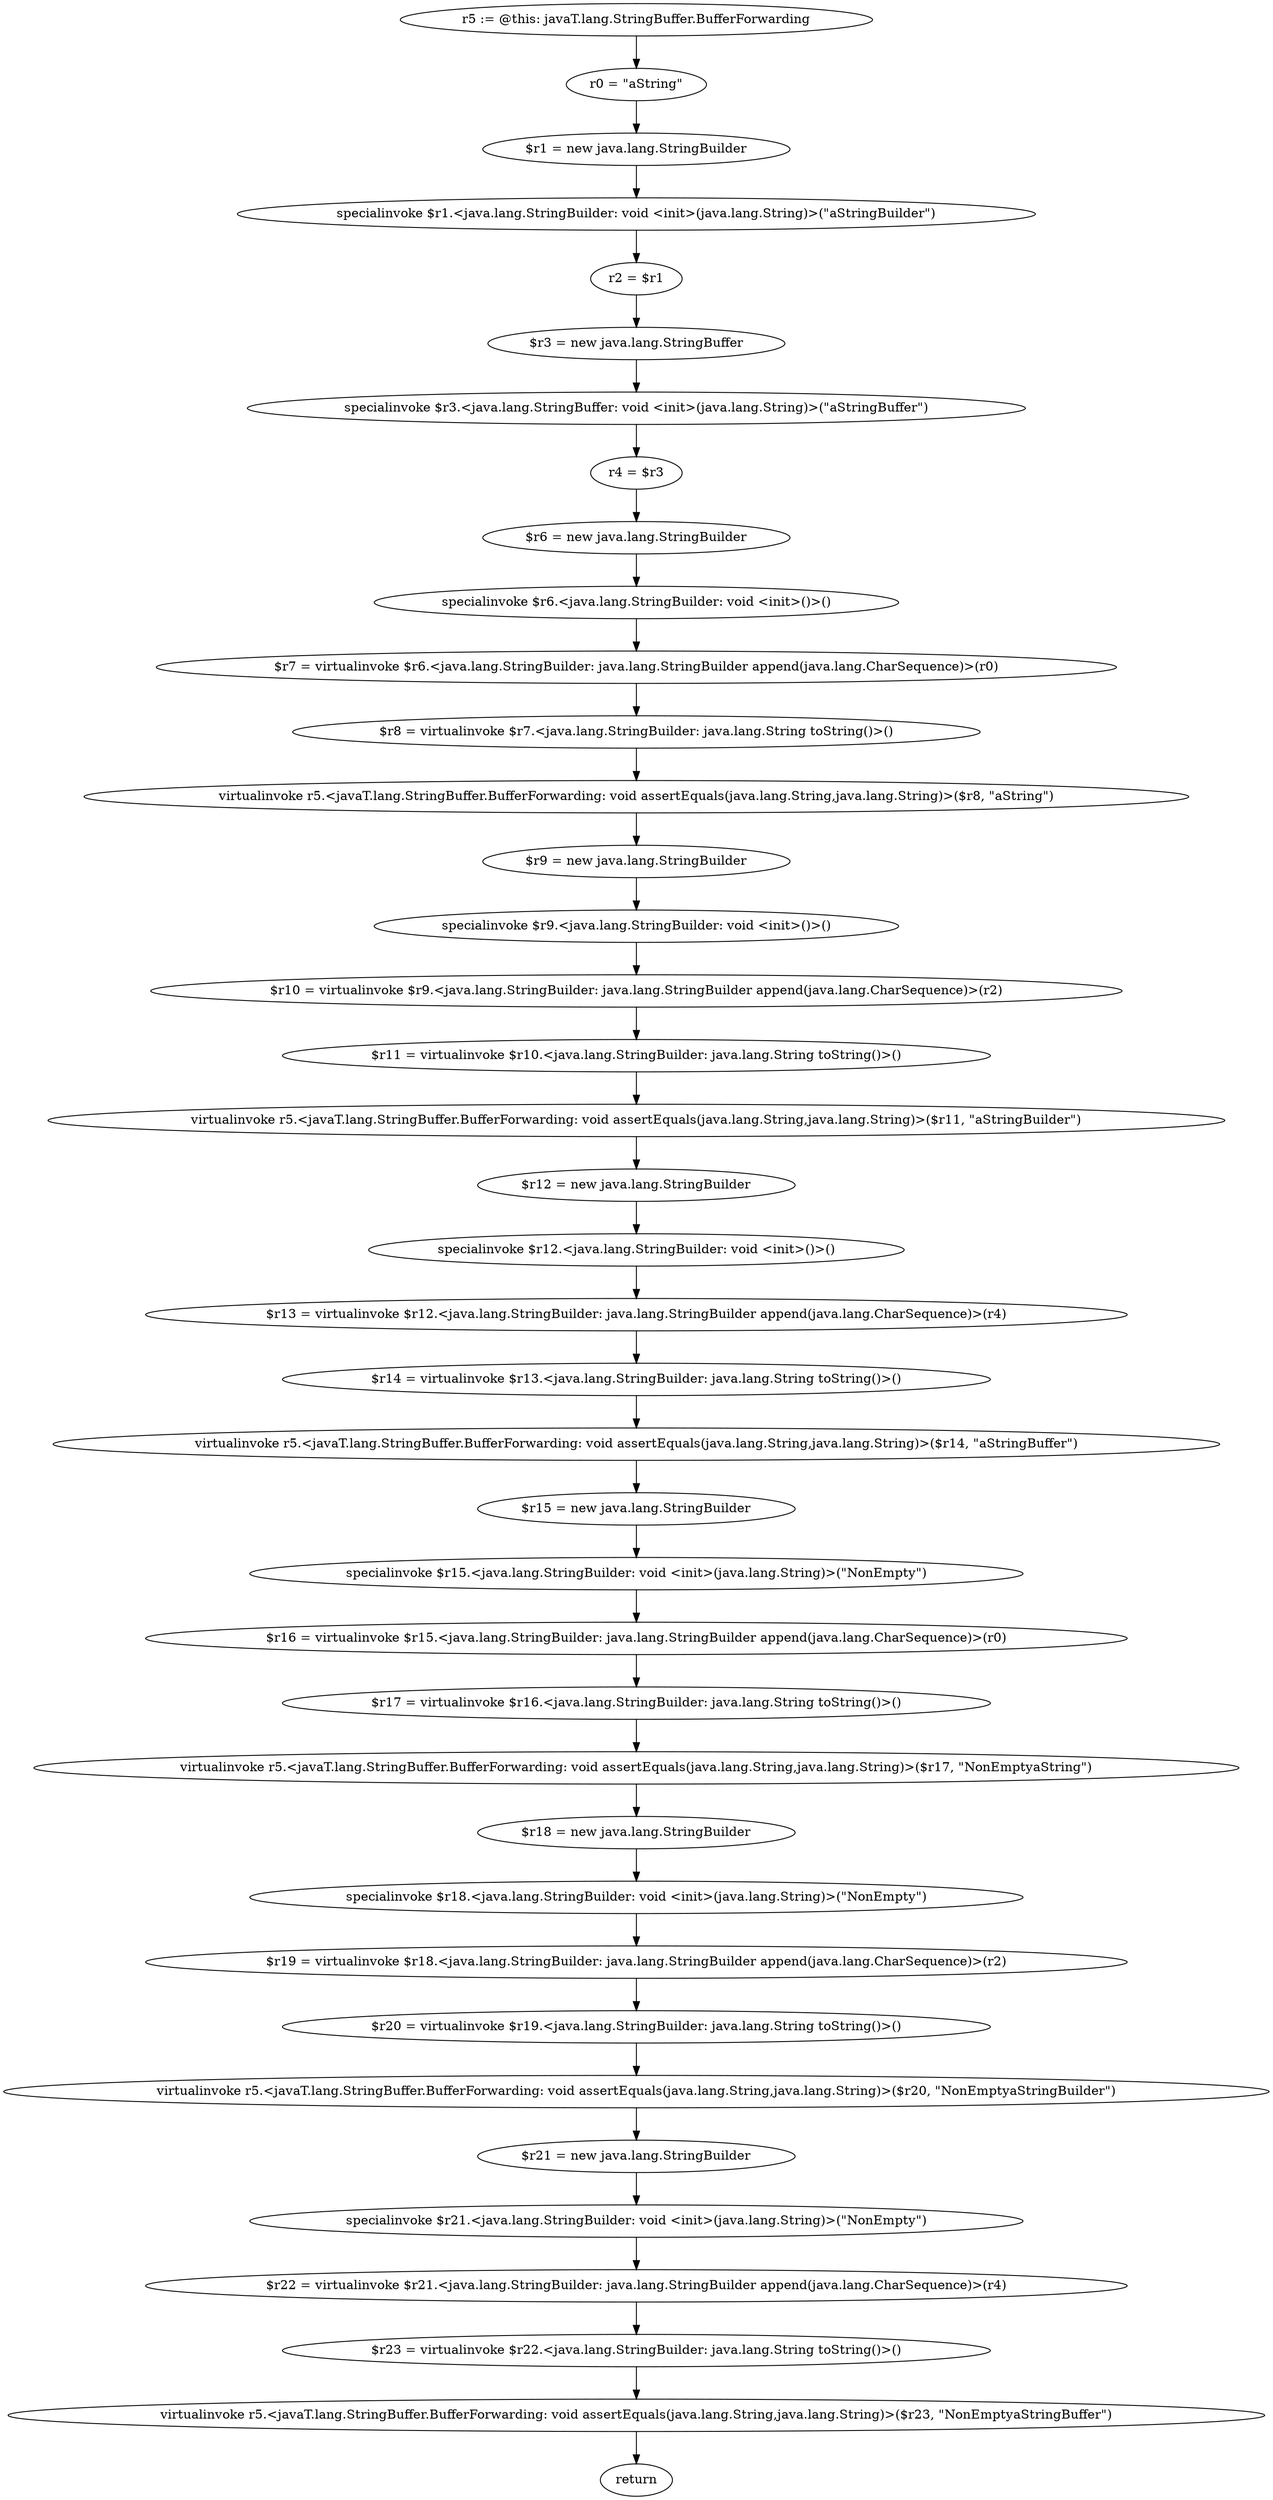digraph "unitGraph" {
    "r5 := @this: javaT.lang.StringBuffer.BufferForwarding"
    "r0 = \"aString\""
    "$r1 = new java.lang.StringBuilder"
    "specialinvoke $r1.<java.lang.StringBuilder: void <init>(java.lang.String)>(\"aStringBuilder\")"
    "r2 = $r1"
    "$r3 = new java.lang.StringBuffer"
    "specialinvoke $r3.<java.lang.StringBuffer: void <init>(java.lang.String)>(\"aStringBuffer\")"
    "r4 = $r3"
    "$r6 = new java.lang.StringBuilder"
    "specialinvoke $r6.<java.lang.StringBuilder: void <init>()>()"
    "$r7 = virtualinvoke $r6.<java.lang.StringBuilder: java.lang.StringBuilder append(java.lang.CharSequence)>(r0)"
    "$r8 = virtualinvoke $r7.<java.lang.StringBuilder: java.lang.String toString()>()"
    "virtualinvoke r5.<javaT.lang.StringBuffer.BufferForwarding: void assertEquals(java.lang.String,java.lang.String)>($r8, \"aString\")"
    "$r9 = new java.lang.StringBuilder"
    "specialinvoke $r9.<java.lang.StringBuilder: void <init>()>()"
    "$r10 = virtualinvoke $r9.<java.lang.StringBuilder: java.lang.StringBuilder append(java.lang.CharSequence)>(r2)"
    "$r11 = virtualinvoke $r10.<java.lang.StringBuilder: java.lang.String toString()>()"
    "virtualinvoke r5.<javaT.lang.StringBuffer.BufferForwarding: void assertEquals(java.lang.String,java.lang.String)>($r11, \"aStringBuilder\")"
    "$r12 = new java.lang.StringBuilder"
    "specialinvoke $r12.<java.lang.StringBuilder: void <init>()>()"
    "$r13 = virtualinvoke $r12.<java.lang.StringBuilder: java.lang.StringBuilder append(java.lang.CharSequence)>(r4)"
    "$r14 = virtualinvoke $r13.<java.lang.StringBuilder: java.lang.String toString()>()"
    "virtualinvoke r5.<javaT.lang.StringBuffer.BufferForwarding: void assertEquals(java.lang.String,java.lang.String)>($r14, \"aStringBuffer\")"
    "$r15 = new java.lang.StringBuilder"
    "specialinvoke $r15.<java.lang.StringBuilder: void <init>(java.lang.String)>(\"NonEmpty\")"
    "$r16 = virtualinvoke $r15.<java.lang.StringBuilder: java.lang.StringBuilder append(java.lang.CharSequence)>(r0)"
    "$r17 = virtualinvoke $r16.<java.lang.StringBuilder: java.lang.String toString()>()"
    "virtualinvoke r5.<javaT.lang.StringBuffer.BufferForwarding: void assertEquals(java.lang.String,java.lang.String)>($r17, \"NonEmptyaString\")"
    "$r18 = new java.lang.StringBuilder"
    "specialinvoke $r18.<java.lang.StringBuilder: void <init>(java.lang.String)>(\"NonEmpty\")"
    "$r19 = virtualinvoke $r18.<java.lang.StringBuilder: java.lang.StringBuilder append(java.lang.CharSequence)>(r2)"
    "$r20 = virtualinvoke $r19.<java.lang.StringBuilder: java.lang.String toString()>()"
    "virtualinvoke r5.<javaT.lang.StringBuffer.BufferForwarding: void assertEquals(java.lang.String,java.lang.String)>($r20, \"NonEmptyaStringBuilder\")"
    "$r21 = new java.lang.StringBuilder"
    "specialinvoke $r21.<java.lang.StringBuilder: void <init>(java.lang.String)>(\"NonEmpty\")"
    "$r22 = virtualinvoke $r21.<java.lang.StringBuilder: java.lang.StringBuilder append(java.lang.CharSequence)>(r4)"
    "$r23 = virtualinvoke $r22.<java.lang.StringBuilder: java.lang.String toString()>()"
    "virtualinvoke r5.<javaT.lang.StringBuffer.BufferForwarding: void assertEquals(java.lang.String,java.lang.String)>($r23, \"NonEmptyaStringBuffer\")"
    "return"
    "r5 := @this: javaT.lang.StringBuffer.BufferForwarding"->"r0 = \"aString\"";
    "r0 = \"aString\""->"$r1 = new java.lang.StringBuilder";
    "$r1 = new java.lang.StringBuilder"->"specialinvoke $r1.<java.lang.StringBuilder: void <init>(java.lang.String)>(\"aStringBuilder\")";
    "specialinvoke $r1.<java.lang.StringBuilder: void <init>(java.lang.String)>(\"aStringBuilder\")"->"r2 = $r1";
    "r2 = $r1"->"$r3 = new java.lang.StringBuffer";
    "$r3 = new java.lang.StringBuffer"->"specialinvoke $r3.<java.lang.StringBuffer: void <init>(java.lang.String)>(\"aStringBuffer\")";
    "specialinvoke $r3.<java.lang.StringBuffer: void <init>(java.lang.String)>(\"aStringBuffer\")"->"r4 = $r3";
    "r4 = $r3"->"$r6 = new java.lang.StringBuilder";
    "$r6 = new java.lang.StringBuilder"->"specialinvoke $r6.<java.lang.StringBuilder: void <init>()>()";
    "specialinvoke $r6.<java.lang.StringBuilder: void <init>()>()"->"$r7 = virtualinvoke $r6.<java.lang.StringBuilder: java.lang.StringBuilder append(java.lang.CharSequence)>(r0)";
    "$r7 = virtualinvoke $r6.<java.lang.StringBuilder: java.lang.StringBuilder append(java.lang.CharSequence)>(r0)"->"$r8 = virtualinvoke $r7.<java.lang.StringBuilder: java.lang.String toString()>()";
    "$r8 = virtualinvoke $r7.<java.lang.StringBuilder: java.lang.String toString()>()"->"virtualinvoke r5.<javaT.lang.StringBuffer.BufferForwarding: void assertEquals(java.lang.String,java.lang.String)>($r8, \"aString\")";
    "virtualinvoke r5.<javaT.lang.StringBuffer.BufferForwarding: void assertEquals(java.lang.String,java.lang.String)>($r8, \"aString\")"->"$r9 = new java.lang.StringBuilder";
    "$r9 = new java.lang.StringBuilder"->"specialinvoke $r9.<java.lang.StringBuilder: void <init>()>()";
    "specialinvoke $r9.<java.lang.StringBuilder: void <init>()>()"->"$r10 = virtualinvoke $r9.<java.lang.StringBuilder: java.lang.StringBuilder append(java.lang.CharSequence)>(r2)";
    "$r10 = virtualinvoke $r9.<java.lang.StringBuilder: java.lang.StringBuilder append(java.lang.CharSequence)>(r2)"->"$r11 = virtualinvoke $r10.<java.lang.StringBuilder: java.lang.String toString()>()";
    "$r11 = virtualinvoke $r10.<java.lang.StringBuilder: java.lang.String toString()>()"->"virtualinvoke r5.<javaT.lang.StringBuffer.BufferForwarding: void assertEquals(java.lang.String,java.lang.String)>($r11, \"aStringBuilder\")";
    "virtualinvoke r5.<javaT.lang.StringBuffer.BufferForwarding: void assertEquals(java.lang.String,java.lang.String)>($r11, \"aStringBuilder\")"->"$r12 = new java.lang.StringBuilder";
    "$r12 = new java.lang.StringBuilder"->"specialinvoke $r12.<java.lang.StringBuilder: void <init>()>()";
    "specialinvoke $r12.<java.lang.StringBuilder: void <init>()>()"->"$r13 = virtualinvoke $r12.<java.lang.StringBuilder: java.lang.StringBuilder append(java.lang.CharSequence)>(r4)";
    "$r13 = virtualinvoke $r12.<java.lang.StringBuilder: java.lang.StringBuilder append(java.lang.CharSequence)>(r4)"->"$r14 = virtualinvoke $r13.<java.lang.StringBuilder: java.lang.String toString()>()";
    "$r14 = virtualinvoke $r13.<java.lang.StringBuilder: java.lang.String toString()>()"->"virtualinvoke r5.<javaT.lang.StringBuffer.BufferForwarding: void assertEquals(java.lang.String,java.lang.String)>($r14, \"aStringBuffer\")";
    "virtualinvoke r5.<javaT.lang.StringBuffer.BufferForwarding: void assertEquals(java.lang.String,java.lang.String)>($r14, \"aStringBuffer\")"->"$r15 = new java.lang.StringBuilder";
    "$r15 = new java.lang.StringBuilder"->"specialinvoke $r15.<java.lang.StringBuilder: void <init>(java.lang.String)>(\"NonEmpty\")";
    "specialinvoke $r15.<java.lang.StringBuilder: void <init>(java.lang.String)>(\"NonEmpty\")"->"$r16 = virtualinvoke $r15.<java.lang.StringBuilder: java.lang.StringBuilder append(java.lang.CharSequence)>(r0)";
    "$r16 = virtualinvoke $r15.<java.lang.StringBuilder: java.lang.StringBuilder append(java.lang.CharSequence)>(r0)"->"$r17 = virtualinvoke $r16.<java.lang.StringBuilder: java.lang.String toString()>()";
    "$r17 = virtualinvoke $r16.<java.lang.StringBuilder: java.lang.String toString()>()"->"virtualinvoke r5.<javaT.lang.StringBuffer.BufferForwarding: void assertEquals(java.lang.String,java.lang.String)>($r17, \"NonEmptyaString\")";
    "virtualinvoke r5.<javaT.lang.StringBuffer.BufferForwarding: void assertEquals(java.lang.String,java.lang.String)>($r17, \"NonEmptyaString\")"->"$r18 = new java.lang.StringBuilder";
    "$r18 = new java.lang.StringBuilder"->"specialinvoke $r18.<java.lang.StringBuilder: void <init>(java.lang.String)>(\"NonEmpty\")";
    "specialinvoke $r18.<java.lang.StringBuilder: void <init>(java.lang.String)>(\"NonEmpty\")"->"$r19 = virtualinvoke $r18.<java.lang.StringBuilder: java.lang.StringBuilder append(java.lang.CharSequence)>(r2)";
    "$r19 = virtualinvoke $r18.<java.lang.StringBuilder: java.lang.StringBuilder append(java.lang.CharSequence)>(r2)"->"$r20 = virtualinvoke $r19.<java.lang.StringBuilder: java.lang.String toString()>()";
    "$r20 = virtualinvoke $r19.<java.lang.StringBuilder: java.lang.String toString()>()"->"virtualinvoke r5.<javaT.lang.StringBuffer.BufferForwarding: void assertEquals(java.lang.String,java.lang.String)>($r20, \"NonEmptyaStringBuilder\")";
    "virtualinvoke r5.<javaT.lang.StringBuffer.BufferForwarding: void assertEquals(java.lang.String,java.lang.String)>($r20, \"NonEmptyaStringBuilder\")"->"$r21 = new java.lang.StringBuilder";
    "$r21 = new java.lang.StringBuilder"->"specialinvoke $r21.<java.lang.StringBuilder: void <init>(java.lang.String)>(\"NonEmpty\")";
    "specialinvoke $r21.<java.lang.StringBuilder: void <init>(java.lang.String)>(\"NonEmpty\")"->"$r22 = virtualinvoke $r21.<java.lang.StringBuilder: java.lang.StringBuilder append(java.lang.CharSequence)>(r4)";
    "$r22 = virtualinvoke $r21.<java.lang.StringBuilder: java.lang.StringBuilder append(java.lang.CharSequence)>(r4)"->"$r23 = virtualinvoke $r22.<java.lang.StringBuilder: java.lang.String toString()>()";
    "$r23 = virtualinvoke $r22.<java.lang.StringBuilder: java.lang.String toString()>()"->"virtualinvoke r5.<javaT.lang.StringBuffer.BufferForwarding: void assertEquals(java.lang.String,java.lang.String)>($r23, \"NonEmptyaStringBuffer\")";
    "virtualinvoke r5.<javaT.lang.StringBuffer.BufferForwarding: void assertEquals(java.lang.String,java.lang.String)>($r23, \"NonEmptyaStringBuffer\")"->"return";
}
